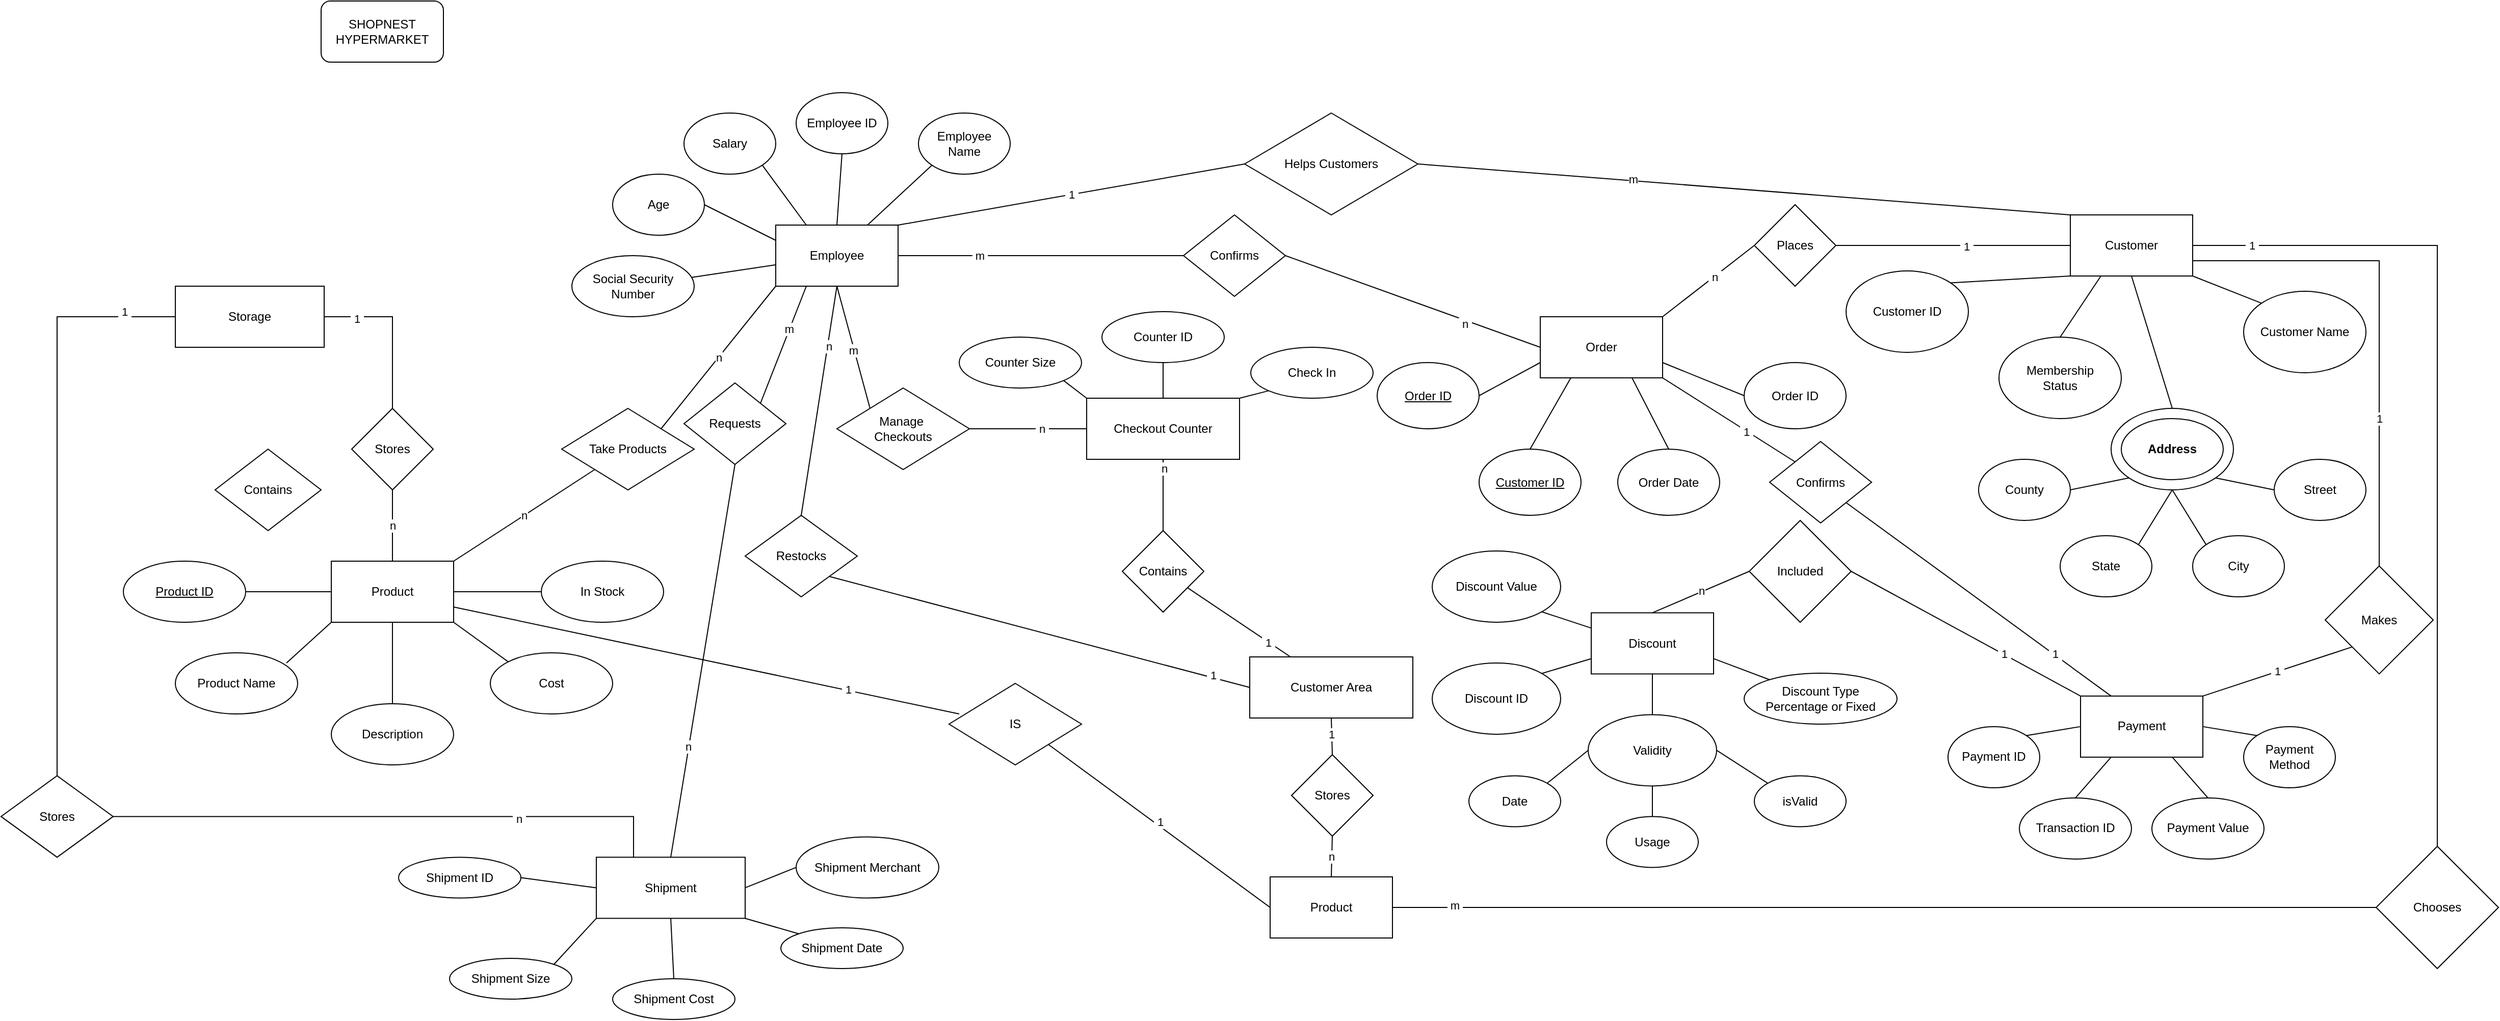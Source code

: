 <mxfile version="26.2.9">
  <diagram id="C5RBs43oDa-KdzZeNtuy" name="Page-1">
    <mxGraphModel dx="2428" dy="2490" grid="1" gridSize="10" guides="1" tooltips="1" connect="1" arrows="1" fold="1" page="1" pageScale="1" pageWidth="827" pageHeight="1169" math="0" shadow="0">
      <root>
        <mxCell id="WIyWlLk6GJQsqaUBKTNV-0" />
        <mxCell id="WIyWlLk6GJQsqaUBKTNV-1" parent="WIyWlLk6GJQsqaUBKTNV-0" />
        <mxCell id="JDoU0mqT-Fxx7BkTyrQs-37" value="SHOPNEST&lt;div&gt;HYPERMARKET&lt;/div&gt;" style="rounded=1;whiteSpace=wrap;html=1;" parent="WIyWlLk6GJQsqaUBKTNV-1" vertex="1">
          <mxGeometry x="484" y="-10" width="120" height="60" as="geometry" />
        </mxCell>
        <mxCell id="JDoU0mqT-Fxx7BkTyrQs-38" value="Storage" style="rounded=0;whiteSpace=wrap;html=1;" parent="WIyWlLk6GJQsqaUBKTNV-1" vertex="1">
          <mxGeometry x="341" y="270" width="146" height="60" as="geometry" />
        </mxCell>
        <mxCell id="JDoU0mqT-Fxx7BkTyrQs-40" value="&lt;u&gt;Product ID&lt;/u&gt;" style="ellipse;whiteSpace=wrap;html=1;" parent="WIyWlLk6GJQsqaUBKTNV-1" vertex="1">
          <mxGeometry x="290" y="540" width="120" height="60" as="geometry" />
        </mxCell>
        <mxCell id="JDoU0mqT-Fxx7BkTyrQs-47" value="Product Name" style="ellipse;whiteSpace=wrap;html=1;" parent="WIyWlLk6GJQsqaUBKTNV-1" vertex="1">
          <mxGeometry x="341" y="630" width="120" height="60" as="geometry" />
        </mxCell>
        <mxCell id="JDoU0mqT-Fxx7BkTyrQs-48" value="Cost" style="ellipse;whiteSpace=wrap;html=1;" parent="WIyWlLk6GJQsqaUBKTNV-1" vertex="1">
          <mxGeometry x="650" y="630" width="120" height="60" as="geometry" />
        </mxCell>
        <mxCell id="JDoU0mqT-Fxx7BkTyrQs-49" value="In Stock" style="ellipse;whiteSpace=wrap;html=1;" parent="WIyWlLk6GJQsqaUBKTNV-1" vertex="1">
          <mxGeometry x="700" y="540" width="120" height="60" as="geometry" />
        </mxCell>
        <mxCell id="JDoU0mqT-Fxx7BkTyrQs-50" value="Description" style="ellipse;whiteSpace=wrap;html=1;" parent="WIyWlLk6GJQsqaUBKTNV-1" vertex="1">
          <mxGeometry x="494" y="680" width="120" height="60" as="geometry" />
        </mxCell>
        <mxCell id="JDoU0mqT-Fxx7BkTyrQs-74" style="rounded=0;orthogonalLoop=1;jettySize=auto;html=1;exitX=0.5;exitY=1;exitDx=0;exitDy=0;entryX=0.5;entryY=0;entryDx=0;entryDy=0;endArrow=none;startFill=0;" parent="WIyWlLk6GJQsqaUBKTNV-1" source="JDoU0mqT-Fxx7BkTyrQs-58" target="JDoU0mqT-Fxx7BkTyrQs-60" edge="1">
          <mxGeometry relative="1" as="geometry" />
        </mxCell>
        <mxCell id="JDoU0mqT-Fxx7BkTyrQs-170" style="edgeStyle=orthogonalEdgeStyle;rounded=0;orthogonalLoop=1;jettySize=auto;html=1;exitX=1;exitY=0.5;exitDx=0;exitDy=0;endArrow=none;startFill=0;entryX=0.5;entryY=0;entryDx=0;entryDy=0;" parent="WIyWlLk6GJQsqaUBKTNV-1" source="JDoU0mqT-Fxx7BkTyrQs-58" target="JDoU0mqT-Fxx7BkTyrQs-172" edge="1">
          <mxGeometry relative="1" as="geometry">
            <mxPoint x="2560" y="770.0" as="targetPoint" />
          </mxGeometry>
        </mxCell>
        <mxCell id="JDoU0mqT-Fxx7BkTyrQs-173" value="&amp;nbsp;1&amp;nbsp;" style="edgeLabel;html=1;align=center;verticalAlign=middle;resizable=0;points=[];" parent="JDoU0mqT-Fxx7BkTyrQs-170" vertex="1" connectable="0">
          <mxGeometry x="-0.861" relative="1" as="geometry">
            <mxPoint as="offset" />
          </mxGeometry>
        </mxCell>
        <mxCell id="wQeboseZfG4OELj0lx4l-31" style="edgeStyle=orthogonalEdgeStyle;rounded=0;orthogonalLoop=1;jettySize=auto;html=1;exitX=1;exitY=0.75;exitDx=0;exitDy=0;entryX=0.5;entryY=0;entryDx=0;entryDy=0;endArrow=none;startFill=0;" edge="1" parent="WIyWlLk6GJQsqaUBKTNV-1" source="JDoU0mqT-Fxx7BkTyrQs-58" target="wQeboseZfG4OELj0lx4l-30">
          <mxGeometry relative="1" as="geometry" />
        </mxCell>
        <mxCell id="wQeboseZfG4OELj0lx4l-33" value="1" style="edgeLabel;html=1;align=center;verticalAlign=middle;resizable=0;points=[];" vertex="1" connectable="0" parent="wQeboseZfG4OELj0lx4l-31">
          <mxGeometry x="0.598" y="5" relative="1" as="geometry">
            <mxPoint x="-5" y="-48" as="offset" />
          </mxGeometry>
        </mxCell>
        <mxCell id="JDoU0mqT-Fxx7BkTyrQs-58" value="Customer" style="rounded=0;whiteSpace=wrap;html=1;" parent="WIyWlLk6GJQsqaUBKTNV-1" vertex="1">
          <mxGeometry x="2200" y="200" width="120" height="60" as="geometry" />
        </mxCell>
        <mxCell id="JDoU0mqT-Fxx7BkTyrQs-63" value="" style="group" parent="WIyWlLk6GJQsqaUBKTNV-1" vertex="1" connectable="0">
          <mxGeometry x="2240" y="390" width="120" height="80" as="geometry" />
        </mxCell>
        <mxCell id="JDoU0mqT-Fxx7BkTyrQs-60" value="" style="ellipse;whiteSpace=wrap;html=1;fontStyle=1" parent="JDoU0mqT-Fxx7BkTyrQs-63" vertex="1">
          <mxGeometry width="120" height="80" as="geometry" />
        </mxCell>
        <mxCell id="JDoU0mqT-Fxx7BkTyrQs-59" value="Address" style="ellipse;whiteSpace=wrap;html=1;fontStyle=1" parent="JDoU0mqT-Fxx7BkTyrQs-63" vertex="1">
          <mxGeometry x="10" y="10" width="100" height="60" as="geometry" />
        </mxCell>
        <mxCell id="JDoU0mqT-Fxx7BkTyrQs-64" value="Street" style="ellipse;whiteSpace=wrap;html=1;" parent="WIyWlLk6GJQsqaUBKTNV-1" vertex="1">
          <mxGeometry x="2400" y="440" width="90" height="60" as="geometry" />
        </mxCell>
        <mxCell id="JDoU0mqT-Fxx7BkTyrQs-67" value="State" style="ellipse;whiteSpace=wrap;html=1;" parent="WIyWlLk6GJQsqaUBKTNV-1" vertex="1">
          <mxGeometry x="2190" y="515" width="90" height="60" as="geometry" />
        </mxCell>
        <mxCell id="JDoU0mqT-Fxx7BkTyrQs-68" value="City" style="ellipse;whiteSpace=wrap;html=1;" parent="WIyWlLk6GJQsqaUBKTNV-1" vertex="1">
          <mxGeometry x="2320" y="515" width="90" height="60" as="geometry" />
        </mxCell>
        <mxCell id="JDoU0mqT-Fxx7BkTyrQs-69" value="County" style="ellipse;whiteSpace=wrap;html=1;" parent="WIyWlLk6GJQsqaUBKTNV-1" vertex="1">
          <mxGeometry x="2110" y="440" width="90" height="60" as="geometry" />
        </mxCell>
        <mxCell id="JDoU0mqT-Fxx7BkTyrQs-70" value="" style="endArrow=none;html=1;rounded=0;exitX=0;exitY=1;exitDx=0;exitDy=0;entryX=1;entryY=0.5;entryDx=0;entryDy=0;startFill=0;" parent="WIyWlLk6GJQsqaUBKTNV-1" source="JDoU0mqT-Fxx7BkTyrQs-60" target="JDoU0mqT-Fxx7BkTyrQs-69" edge="1">
          <mxGeometry width="50" height="50" relative="1" as="geometry">
            <mxPoint x="1970" y="610" as="sourcePoint" />
            <mxPoint x="2020" y="560" as="targetPoint" />
          </mxGeometry>
        </mxCell>
        <mxCell id="JDoU0mqT-Fxx7BkTyrQs-71" value="" style="endArrow=none;html=1;rounded=0;exitX=1;exitY=1;exitDx=0;exitDy=0;entryX=0;entryY=0.5;entryDx=0;entryDy=0;startFill=0;" parent="WIyWlLk6GJQsqaUBKTNV-1" source="JDoU0mqT-Fxx7BkTyrQs-60" target="JDoU0mqT-Fxx7BkTyrQs-64" edge="1">
          <mxGeometry width="50" height="50" relative="1" as="geometry">
            <mxPoint x="2250" y="650" as="sourcePoint" />
            <mxPoint x="2300" y="600" as="targetPoint" />
          </mxGeometry>
        </mxCell>
        <mxCell id="JDoU0mqT-Fxx7BkTyrQs-72" value="" style="endArrow=none;html=1;rounded=0;exitX=0.5;exitY=1;exitDx=0;exitDy=0;entryX=1;entryY=0;entryDx=0;entryDy=0;startFill=0;" parent="WIyWlLk6GJQsqaUBKTNV-1" source="JDoU0mqT-Fxx7BkTyrQs-60" target="JDoU0mqT-Fxx7BkTyrQs-67" edge="1">
          <mxGeometry width="50" height="50" relative="1" as="geometry">
            <mxPoint x="2260" y="660" as="sourcePoint" />
            <mxPoint x="2310" y="610" as="targetPoint" />
          </mxGeometry>
        </mxCell>
        <mxCell id="JDoU0mqT-Fxx7BkTyrQs-73" value="" style="endArrow=none;html=1;rounded=0;exitX=0.5;exitY=1;exitDx=0;exitDy=0;entryX=0;entryY=0;entryDx=0;entryDy=0;startFill=0;" parent="WIyWlLk6GJQsqaUBKTNV-1" source="JDoU0mqT-Fxx7BkTyrQs-60" target="JDoU0mqT-Fxx7BkTyrQs-68" edge="1">
          <mxGeometry width="50" height="50" relative="1" as="geometry">
            <mxPoint x="2290" y="710" as="sourcePoint" />
            <mxPoint x="2340" y="660" as="targetPoint" />
          </mxGeometry>
        </mxCell>
        <mxCell id="JDoU0mqT-Fxx7BkTyrQs-75" value="Customer ID" style="ellipse;whiteSpace=wrap;html=1;" parent="WIyWlLk6GJQsqaUBKTNV-1" vertex="1">
          <mxGeometry x="1980" y="255" width="120" height="80" as="geometry" />
        </mxCell>
        <mxCell id="JDoU0mqT-Fxx7BkTyrQs-77" value="" style="endArrow=none;html=1;rounded=0;exitX=0;exitY=1;exitDx=0;exitDy=0;entryX=1;entryY=0;entryDx=0;entryDy=0;startFill=0;" parent="WIyWlLk6GJQsqaUBKTNV-1" source="JDoU0mqT-Fxx7BkTyrQs-58" target="JDoU0mqT-Fxx7BkTyrQs-75" edge="1">
          <mxGeometry width="50" height="50" relative="1" as="geometry">
            <mxPoint x="2290" y="355" as="sourcePoint" />
            <mxPoint x="2340" y="305" as="targetPoint" />
          </mxGeometry>
        </mxCell>
        <mxCell id="JDoU0mqT-Fxx7BkTyrQs-78" value="Customer Name" style="ellipse;whiteSpace=wrap;html=1;" parent="WIyWlLk6GJQsqaUBKTNV-1" vertex="1">
          <mxGeometry x="2370" y="275" width="120" height="80" as="geometry" />
        </mxCell>
        <mxCell id="JDoU0mqT-Fxx7BkTyrQs-79" value="" style="endArrow=none;html=1;rounded=0;exitX=1;exitY=1;exitDx=0;exitDy=0;entryX=0;entryY=0;entryDx=0;entryDy=0;startFill=0;" parent="WIyWlLk6GJQsqaUBKTNV-1" source="JDoU0mqT-Fxx7BkTyrQs-58" target="JDoU0mqT-Fxx7BkTyrQs-78" edge="1">
          <mxGeometry width="50" height="50" relative="1" as="geometry">
            <mxPoint x="2380" y="275" as="sourcePoint" />
            <mxPoint x="2430" y="225" as="targetPoint" />
          </mxGeometry>
        </mxCell>
        <mxCell id="JDoU0mqT-Fxx7BkTyrQs-81" value="Product" style="rounded=0;whiteSpace=wrap;html=1;" parent="WIyWlLk6GJQsqaUBKTNV-1" vertex="1">
          <mxGeometry x="494" y="540" width="120" height="60" as="geometry" />
        </mxCell>
        <mxCell id="JDoU0mqT-Fxx7BkTyrQs-82" value="Stores" style="rhombus;whiteSpace=wrap;html=1;" parent="WIyWlLk6GJQsqaUBKTNV-1" vertex="1">
          <mxGeometry x="514" y="390" width="80" height="80" as="geometry" />
        </mxCell>
        <mxCell id="JDoU0mqT-Fxx7BkTyrQs-195" value="" style="rounded=0;orthogonalLoop=1;jettySize=auto;html=1;endArrow=none;startFill=0;" parent="WIyWlLk6GJQsqaUBKTNV-1" source="JDoU0mqT-Fxx7BkTyrQs-88" target="JDoU0mqT-Fxx7BkTyrQs-193" edge="1">
          <mxGeometry relative="1" as="geometry" />
        </mxCell>
        <mxCell id="JDoU0mqT-Fxx7BkTyrQs-88" value="Employee" style="rounded=0;whiteSpace=wrap;html=1;" parent="WIyWlLk6GJQsqaUBKTNV-1" vertex="1">
          <mxGeometry x="930" y="210" width="120" height="60" as="geometry" />
        </mxCell>
        <mxCell id="JDoU0mqT-Fxx7BkTyrQs-89" value="Customer Area" style="rounded=0;whiteSpace=wrap;html=1;" parent="WIyWlLk6GJQsqaUBKTNV-1" vertex="1">
          <mxGeometry x="1395" y="634" width="160" height="60" as="geometry" />
        </mxCell>
        <mxCell id="JDoU0mqT-Fxx7BkTyrQs-90" value="Take Products" style="rhombus;whiteSpace=wrap;html=1;" parent="WIyWlLk6GJQsqaUBKTNV-1" vertex="1">
          <mxGeometry x="720" y="390" width="130" height="80" as="geometry" />
        </mxCell>
        <mxCell id="JDoU0mqT-Fxx7BkTyrQs-92" value="" style="endArrow=none;html=1;rounded=0;entryX=1;entryY=0.5;entryDx=0;entryDy=0;exitX=0;exitY=0.5;exitDx=0;exitDy=0;" parent="WIyWlLk6GJQsqaUBKTNV-1" source="JDoU0mqT-Fxx7BkTyrQs-81" target="JDoU0mqT-Fxx7BkTyrQs-40" edge="1">
          <mxGeometry width="50" height="50" relative="1" as="geometry">
            <mxPoint x="450" y="620" as="sourcePoint" />
            <mxPoint x="500" y="570" as="targetPoint" />
          </mxGeometry>
        </mxCell>
        <mxCell id="JDoU0mqT-Fxx7BkTyrQs-93" value="" style="endArrow=none;html=1;rounded=0;entryX=0;entryY=1;entryDx=0;entryDy=0;" parent="WIyWlLk6GJQsqaUBKTNV-1" target="JDoU0mqT-Fxx7BkTyrQs-81" edge="1">
          <mxGeometry width="50" height="50" relative="1" as="geometry">
            <mxPoint x="450" y="640" as="sourcePoint" />
            <mxPoint x="490" y="600" as="targetPoint" />
          </mxGeometry>
        </mxCell>
        <mxCell id="JDoU0mqT-Fxx7BkTyrQs-94" value="" style="endArrow=none;html=1;rounded=0;entryX=0.5;entryY=1;entryDx=0;entryDy=0;exitX=0.5;exitY=0;exitDx=0;exitDy=0;" parent="WIyWlLk6GJQsqaUBKTNV-1" source="JDoU0mqT-Fxx7BkTyrQs-50" target="JDoU0mqT-Fxx7BkTyrQs-81" edge="1">
          <mxGeometry width="50" height="50" relative="1" as="geometry">
            <mxPoint x="490" y="710" as="sourcePoint" />
            <mxPoint x="540" y="660" as="targetPoint" />
          </mxGeometry>
        </mxCell>
        <mxCell id="JDoU0mqT-Fxx7BkTyrQs-95" value="" style="endArrow=none;html=1;rounded=0;entryX=1;entryY=0.5;entryDx=0;entryDy=0;exitX=0;exitY=0.5;exitDx=0;exitDy=0;" parent="WIyWlLk6GJQsqaUBKTNV-1" source="JDoU0mqT-Fxx7BkTyrQs-49" target="JDoU0mqT-Fxx7BkTyrQs-81" edge="1">
          <mxGeometry width="50" height="50" relative="1" as="geometry">
            <mxPoint x="590" y="650" as="sourcePoint" />
            <mxPoint x="640" y="600" as="targetPoint" />
          </mxGeometry>
        </mxCell>
        <mxCell id="JDoU0mqT-Fxx7BkTyrQs-96" value="" style="endArrow=none;html=1;rounded=0;entryX=1;entryY=1;entryDx=0;entryDy=0;exitX=0;exitY=0;exitDx=0;exitDy=0;" parent="WIyWlLk6GJQsqaUBKTNV-1" source="JDoU0mqT-Fxx7BkTyrQs-48" target="JDoU0mqT-Fxx7BkTyrQs-81" edge="1">
          <mxGeometry width="50" height="50" relative="1" as="geometry">
            <mxPoint x="560" y="690" as="sourcePoint" />
            <mxPoint x="610" y="640" as="targetPoint" />
          </mxGeometry>
        </mxCell>
        <mxCell id="JDoU0mqT-Fxx7BkTyrQs-97" value="n" style="endArrow=none;html=1;rounded=0;entryX=0.5;entryY=1;entryDx=0;entryDy=0;exitX=0.5;exitY=0;exitDx=0;exitDy=0;" parent="WIyWlLk6GJQsqaUBKTNV-1" source="JDoU0mqT-Fxx7BkTyrQs-81" target="JDoU0mqT-Fxx7BkTyrQs-82" edge="1">
          <mxGeometry width="50" height="50" relative="1" as="geometry">
            <mxPoint x="550" y="530" as="sourcePoint" />
            <mxPoint x="450" y="480" as="targetPoint" />
          </mxGeometry>
        </mxCell>
        <mxCell id="JDoU0mqT-Fxx7BkTyrQs-98" value="" style="endArrow=none;html=1;rounded=0;exitX=1;exitY=0.5;exitDx=0;exitDy=0;entryX=0.5;entryY=0;entryDx=0;entryDy=0;" parent="WIyWlLk6GJQsqaUBKTNV-1" source="JDoU0mqT-Fxx7BkTyrQs-38" target="JDoU0mqT-Fxx7BkTyrQs-82" edge="1">
          <mxGeometry width="50" height="50" relative="1" as="geometry">
            <mxPoint x="610" y="390" as="sourcePoint" />
            <mxPoint x="660" y="340" as="targetPoint" />
            <Array as="points">
              <mxPoint x="554" y="300" />
            </Array>
          </mxGeometry>
        </mxCell>
        <mxCell id="JDoU0mqT-Fxx7BkTyrQs-100" value="&amp;nbsp;1&amp;nbsp;" style="edgeLabel;html=1;align=center;verticalAlign=middle;resizable=0;points=[];" parent="JDoU0mqT-Fxx7BkTyrQs-98" vertex="1" connectable="0">
          <mxGeometry x="-0.595" y="-2" relative="1" as="geometry">
            <mxPoint as="offset" />
          </mxGeometry>
        </mxCell>
        <mxCell id="JDoU0mqT-Fxx7BkTyrQs-101" value="n" style="endArrow=none;html=1;rounded=0;exitX=1;exitY=0;exitDx=0;exitDy=0;entryX=0;entryY=1;entryDx=0;entryDy=0;" parent="WIyWlLk6GJQsqaUBKTNV-1" source="JDoU0mqT-Fxx7BkTyrQs-81" target="JDoU0mqT-Fxx7BkTyrQs-90" edge="1">
          <mxGeometry width="50" height="50" relative="1" as="geometry">
            <mxPoint x="710" y="500" as="sourcePoint" />
            <mxPoint x="760" y="450" as="targetPoint" />
          </mxGeometry>
        </mxCell>
        <mxCell id="JDoU0mqT-Fxx7BkTyrQs-102" value="n" style="endArrow=none;html=1;rounded=0;exitX=1;exitY=0;exitDx=0;exitDy=0;entryX=0;entryY=1;entryDx=0;entryDy=0;" parent="WIyWlLk6GJQsqaUBKTNV-1" edge="1">
          <mxGeometry width="50" height="50" relative="1" as="geometry">
            <mxPoint x="817.5" y="410" as="sourcePoint" />
            <mxPoint x="930.0" y="270" as="targetPoint" />
          </mxGeometry>
        </mxCell>
        <mxCell id="JDoU0mqT-Fxx7BkTyrQs-103" value="Restocks" style="rhombus;whiteSpace=wrap;html=1;" parent="WIyWlLk6GJQsqaUBKTNV-1" vertex="1">
          <mxGeometry x="900" y="495" width="110" height="80" as="geometry" />
        </mxCell>
        <mxCell id="JDoU0mqT-Fxx7BkTyrQs-104" value="" style="endArrow=none;html=1;rounded=0;entryX=0.5;entryY=1;entryDx=0;entryDy=0;exitX=0.5;exitY=0;exitDx=0;exitDy=0;" parent="WIyWlLk6GJQsqaUBKTNV-1" source="JDoU0mqT-Fxx7BkTyrQs-103" target="JDoU0mqT-Fxx7BkTyrQs-88" edge="1">
          <mxGeometry width="50" height="50" relative="1" as="geometry">
            <mxPoint x="710" y="500" as="sourcePoint" />
            <mxPoint x="760" y="450" as="targetPoint" />
          </mxGeometry>
        </mxCell>
        <mxCell id="JDoU0mqT-Fxx7BkTyrQs-168" value="n" style="edgeLabel;html=1;align=center;verticalAlign=middle;resizable=0;points=[];" parent="JDoU0mqT-Fxx7BkTyrQs-104" vertex="1" connectable="0">
          <mxGeometry x="0.495" y="-4" relative="1" as="geometry">
            <mxPoint x="-3" y="1" as="offset" />
          </mxGeometry>
        </mxCell>
        <mxCell id="JDoU0mqT-Fxx7BkTyrQs-174" style="edgeStyle=orthogonalEdgeStyle;rounded=0;orthogonalLoop=1;jettySize=auto;html=1;exitX=1;exitY=0.5;exitDx=0;exitDy=0;entryX=0;entryY=0.5;entryDx=0;entryDy=0;endArrow=none;startFill=0;" parent="WIyWlLk6GJQsqaUBKTNV-1" source="JDoU0mqT-Fxx7BkTyrQs-108" target="JDoU0mqT-Fxx7BkTyrQs-172" edge="1">
          <mxGeometry relative="1" as="geometry" />
        </mxCell>
        <mxCell id="JDoU0mqT-Fxx7BkTyrQs-175" value="&amp;nbsp;m&amp;nbsp;" style="edgeLabel;html=1;align=center;verticalAlign=middle;resizable=0;points=[];" parent="JDoU0mqT-Fxx7BkTyrQs-174" vertex="1" connectable="0">
          <mxGeometry x="-0.874" y="2" relative="1" as="geometry">
            <mxPoint as="offset" />
          </mxGeometry>
        </mxCell>
        <mxCell id="JDoU0mqT-Fxx7BkTyrQs-108" value="Product" style="rounded=0;whiteSpace=wrap;html=1;" parent="WIyWlLk6GJQsqaUBKTNV-1" vertex="1">
          <mxGeometry x="1415" y="850" width="120" height="60" as="geometry" />
        </mxCell>
        <mxCell id="JDoU0mqT-Fxx7BkTyrQs-109" value="IS" style="rhombus;whiteSpace=wrap;html=1;" parent="WIyWlLk6GJQsqaUBKTNV-1" vertex="1">
          <mxGeometry x="1100" y="660" width="130" height="80" as="geometry" />
        </mxCell>
        <mxCell id="JDoU0mqT-Fxx7BkTyrQs-110" value="" style="endArrow=none;html=1;rounded=0;exitX=1;exitY=1;exitDx=0;exitDy=0;entryX=0;entryY=0.5;entryDx=0;entryDy=0;" parent="WIyWlLk6GJQsqaUBKTNV-1" source="JDoU0mqT-Fxx7BkTyrQs-109" target="JDoU0mqT-Fxx7BkTyrQs-108" edge="1">
          <mxGeometry width="50" height="50" relative="1" as="geometry">
            <mxPoint x="960" y="690" as="sourcePoint" />
            <mxPoint x="1010" y="640" as="targetPoint" />
          </mxGeometry>
        </mxCell>
        <mxCell id="JDoU0mqT-Fxx7BkTyrQs-111" value="&amp;nbsp;1&amp;nbsp;" style="edgeLabel;html=1;align=center;verticalAlign=middle;resizable=0;points=[];" parent="JDoU0mqT-Fxx7BkTyrQs-110" vertex="1" connectable="0">
          <mxGeometry x="-0.015" y="4" relative="1" as="geometry">
            <mxPoint as="offset" />
          </mxGeometry>
        </mxCell>
        <mxCell id="JDoU0mqT-Fxx7BkTyrQs-112" value="" style="endArrow=none;html=1;rounded=0;exitX=0.077;exitY=0.375;exitDx=0;exitDy=0;entryX=1;entryY=0.75;entryDx=0;entryDy=0;exitPerimeter=0;" parent="WIyWlLk6GJQsqaUBKTNV-1" source="JDoU0mqT-Fxx7BkTyrQs-109" target="JDoU0mqT-Fxx7BkTyrQs-81" edge="1">
          <mxGeometry width="50" height="50" relative="1" as="geometry">
            <mxPoint x="960" y="690" as="sourcePoint" />
            <mxPoint x="1010" y="640" as="targetPoint" />
          </mxGeometry>
        </mxCell>
        <mxCell id="JDoU0mqT-Fxx7BkTyrQs-113" value="&amp;nbsp;1&amp;nbsp;" style="edgeLabel;html=1;align=center;verticalAlign=middle;resizable=0;points=[];" parent="JDoU0mqT-Fxx7BkTyrQs-112" vertex="1" connectable="0">
          <mxGeometry x="-0.559" y="-1" relative="1" as="geometry">
            <mxPoint as="offset" />
          </mxGeometry>
        </mxCell>
        <mxCell id="JDoU0mqT-Fxx7BkTyrQs-114" value="" style="endArrow=none;html=1;rounded=0;entryX=0.5;entryY=1;entryDx=0;entryDy=0;exitX=0.5;exitY=0;exitDx=0;exitDy=0;" parent="WIyWlLk6GJQsqaUBKTNV-1" source="JDoU0mqT-Fxx7BkTyrQs-122" target="JDoU0mqT-Fxx7BkTyrQs-89" edge="1">
          <mxGeometry width="50" height="50" relative="1" as="geometry">
            <mxPoint x="1265" y="820" as="sourcePoint" />
            <mxPoint x="1315" y="770" as="targetPoint" />
          </mxGeometry>
        </mxCell>
        <mxCell id="JDoU0mqT-Fxx7BkTyrQs-123" value="1" style="edgeLabel;html=1;align=center;verticalAlign=middle;resizable=0;points=[];" parent="JDoU0mqT-Fxx7BkTyrQs-114" vertex="1" connectable="0">
          <mxGeometry x="0.854" relative="1" as="geometry">
            <mxPoint y="13" as="offset" />
          </mxGeometry>
        </mxCell>
        <mxCell id="JDoU0mqT-Fxx7BkTyrQs-115" value="Helps Customers" style="rhombus;whiteSpace=wrap;html=1;" parent="WIyWlLk6GJQsqaUBKTNV-1" vertex="1">
          <mxGeometry x="1390" y="100" width="170" height="100" as="geometry" />
        </mxCell>
        <mxCell id="JDoU0mqT-Fxx7BkTyrQs-116" value="&amp;nbsp;1&amp;nbsp;" style="endArrow=none;html=1;rounded=0;exitX=1;exitY=0;exitDx=0;exitDy=0;entryX=0;entryY=0.5;entryDx=0;entryDy=0;" parent="WIyWlLk6GJQsqaUBKTNV-1" source="JDoU0mqT-Fxx7BkTyrQs-88" target="JDoU0mqT-Fxx7BkTyrQs-115" edge="1">
          <mxGeometry width="50" height="50" relative="1" as="geometry">
            <mxPoint x="1030" y="480" as="sourcePoint" />
            <mxPoint x="1080" y="430" as="targetPoint" />
          </mxGeometry>
        </mxCell>
        <mxCell id="JDoU0mqT-Fxx7BkTyrQs-118" value="" style="endArrow=none;html=1;rounded=0;exitX=0;exitY=0;exitDx=0;exitDy=0;entryX=1;entryY=0.5;entryDx=0;entryDy=0;" parent="WIyWlLk6GJQsqaUBKTNV-1" source="JDoU0mqT-Fxx7BkTyrQs-58" target="JDoU0mqT-Fxx7BkTyrQs-115" edge="1">
          <mxGeometry width="50" height="50" relative="1" as="geometry">
            <mxPoint x="1225" y="890" as="sourcePoint" />
            <mxPoint x="1565" y="430" as="targetPoint" />
          </mxGeometry>
        </mxCell>
        <mxCell id="JDoU0mqT-Fxx7BkTyrQs-119" value="m" style="edgeLabel;html=1;align=center;verticalAlign=middle;resizable=0;points=[];" parent="JDoU0mqT-Fxx7BkTyrQs-118" vertex="1" connectable="0">
          <mxGeometry x="0.406" y="4" relative="1" as="geometry">
            <mxPoint x="21" y="-4" as="offset" />
          </mxGeometry>
        </mxCell>
        <mxCell id="JDoU0mqT-Fxx7BkTyrQs-125" value="" style="endArrow=none;html=1;rounded=0;entryX=0.5;entryY=1;entryDx=0;entryDy=0;exitX=0.5;exitY=0;exitDx=0;exitDy=0;" parent="WIyWlLk6GJQsqaUBKTNV-1" source="JDoU0mqT-Fxx7BkTyrQs-108" target="JDoU0mqT-Fxx7BkTyrQs-122" edge="1">
          <mxGeometry width="50" height="50" relative="1" as="geometry">
            <mxPoint x="1475" y="850" as="sourcePoint" />
            <mxPoint x="1475" y="694" as="targetPoint" />
          </mxGeometry>
        </mxCell>
        <mxCell id="JDoU0mqT-Fxx7BkTyrQs-127" value="n" style="edgeLabel;html=1;align=center;verticalAlign=middle;resizable=0;points=[];" parent="JDoU0mqT-Fxx7BkTyrQs-125" vertex="1" connectable="0">
          <mxGeometry x="-0.661" relative="1" as="geometry">
            <mxPoint y="-13" as="offset" />
          </mxGeometry>
        </mxCell>
        <mxCell id="JDoU0mqT-Fxx7BkTyrQs-122" value="Stores" style="rhombus;whiteSpace=wrap;html=1;" parent="WIyWlLk6GJQsqaUBKTNV-1" vertex="1">
          <mxGeometry x="1436" y="730" width="80" height="80" as="geometry" />
        </mxCell>
        <mxCell id="JDoU0mqT-Fxx7BkTyrQs-130" value="" style="endArrow=none;html=1;rounded=0;entryX=0.25;entryY=0;entryDx=0;entryDy=0;" parent="WIyWlLk6GJQsqaUBKTNV-1" source="JDoU0mqT-Fxx7BkTyrQs-133" target="JDoU0mqT-Fxx7BkTyrQs-89" edge="1">
          <mxGeometry width="50" height="50" relative="1" as="geometry">
            <mxPoint x="1761.134" y="822.709" as="sourcePoint" />
            <mxPoint x="1595" y="740" as="targetPoint" />
          </mxGeometry>
        </mxCell>
        <mxCell id="JDoU0mqT-Fxx7BkTyrQs-138" value="&amp;nbsp;1&amp;nbsp;" style="edgeLabel;html=1;align=center;verticalAlign=middle;resizable=0;points=[];" parent="JDoU0mqT-Fxx7BkTyrQs-130" vertex="1" connectable="0">
          <mxGeometry x="0.546" y="-1" relative="1" as="geometry">
            <mxPoint x="1" as="offset" />
          </mxGeometry>
        </mxCell>
        <mxCell id="JDoU0mqT-Fxx7BkTyrQs-131" value="Checkout Counter" style="rounded=0;whiteSpace=wrap;html=1;" parent="WIyWlLk6GJQsqaUBKTNV-1" vertex="1">
          <mxGeometry x="1235" y="380" width="150" height="60" as="geometry" />
        </mxCell>
        <mxCell id="JDoU0mqT-Fxx7BkTyrQs-132" value="" style="endArrow=none;html=1;rounded=0;entryX=0.5;entryY=0;entryDx=0;entryDy=0;" parent="WIyWlLk6GJQsqaUBKTNV-1" source="JDoU0mqT-Fxx7BkTyrQs-131" target="JDoU0mqT-Fxx7BkTyrQs-133" edge="1">
          <mxGeometry width="50" height="50" relative="1" as="geometry">
            <mxPoint x="1478" y="673" as="sourcePoint" />
            <mxPoint x="1320" y="574" as="targetPoint" />
          </mxGeometry>
        </mxCell>
        <mxCell id="JDoU0mqT-Fxx7BkTyrQs-141" value="&amp;nbsp;n&amp;nbsp;" style="edgeLabel;html=1;align=center;verticalAlign=middle;resizable=0;points=[];" parent="JDoU0mqT-Fxx7BkTyrQs-132" vertex="1" connectable="0">
          <mxGeometry x="-0.752" y="1" relative="1" as="geometry">
            <mxPoint as="offset" />
          </mxGeometry>
        </mxCell>
        <mxCell id="JDoU0mqT-Fxx7BkTyrQs-133" value="Contains" style="rhombus;whiteSpace=wrap;html=1;" parent="WIyWlLk6GJQsqaUBKTNV-1" vertex="1">
          <mxGeometry x="1270" y="510" width="80" height="80" as="geometry" />
        </mxCell>
        <mxCell id="JDoU0mqT-Fxx7BkTyrQs-137" value="" style="endArrow=none;html=1;rounded=0;exitX=1;exitY=1;exitDx=0;exitDy=0;entryX=0;entryY=0.5;entryDx=0;entryDy=0;" parent="WIyWlLk6GJQsqaUBKTNV-1" source="JDoU0mqT-Fxx7BkTyrQs-103" target="JDoU0mqT-Fxx7BkTyrQs-89" edge="1">
          <mxGeometry width="50" height="50" relative="1" as="geometry">
            <mxPoint x="1200" y="510" as="sourcePoint" />
            <mxPoint x="1250" y="460" as="targetPoint" />
          </mxGeometry>
        </mxCell>
        <mxCell id="JDoU0mqT-Fxx7BkTyrQs-169" value="&amp;nbsp;1&amp;nbsp;" style="edgeLabel;html=1;align=center;verticalAlign=middle;resizable=0;points=[];" parent="JDoU0mqT-Fxx7BkTyrQs-137" vertex="1" connectable="0">
          <mxGeometry x="0.822" y="3" relative="1" as="geometry">
            <mxPoint as="offset" />
          </mxGeometry>
        </mxCell>
        <mxCell id="JDoU0mqT-Fxx7BkTyrQs-139" value="Manage&amp;nbsp;&lt;div&gt;Checkouts&lt;/div&gt;" style="rhombus;whiteSpace=wrap;html=1;" parent="WIyWlLk6GJQsqaUBKTNV-1" vertex="1">
          <mxGeometry x="990" y="370" width="130" height="80" as="geometry" />
        </mxCell>
        <mxCell id="JDoU0mqT-Fxx7BkTyrQs-140" value="" style="endArrow=none;html=1;rounded=0;entryX=0.5;entryY=1;entryDx=0;entryDy=0;exitX=0;exitY=0;exitDx=0;exitDy=0;" parent="WIyWlLk6GJQsqaUBKTNV-1" source="JDoU0mqT-Fxx7BkTyrQs-139" target="JDoU0mqT-Fxx7BkTyrQs-88" edge="1">
          <mxGeometry width="50" height="50" relative="1" as="geometry">
            <mxPoint x="900" y="430" as="sourcePoint" />
            <mxPoint x="950" y="380" as="targetPoint" />
          </mxGeometry>
        </mxCell>
        <mxCell id="JDoU0mqT-Fxx7BkTyrQs-142" value="m" style="edgeLabel;html=1;align=center;verticalAlign=middle;resizable=0;points=[];" parent="JDoU0mqT-Fxx7BkTyrQs-140" vertex="1" connectable="0">
          <mxGeometry x="-0.04" y="1" relative="1" as="geometry">
            <mxPoint as="offset" />
          </mxGeometry>
        </mxCell>
        <mxCell id="JDoU0mqT-Fxx7BkTyrQs-143" value="" style="endArrow=none;html=1;rounded=0;exitX=1;exitY=0.5;exitDx=0;exitDy=0;entryX=0;entryY=0.5;entryDx=0;entryDy=0;" parent="WIyWlLk6GJQsqaUBKTNV-1" source="JDoU0mqT-Fxx7BkTyrQs-139" target="JDoU0mqT-Fxx7BkTyrQs-131" edge="1">
          <mxGeometry width="50" height="50" relative="1" as="geometry">
            <mxPoint x="1100" y="500" as="sourcePoint" />
            <mxPoint x="1150" y="450" as="targetPoint" />
          </mxGeometry>
        </mxCell>
        <mxCell id="JDoU0mqT-Fxx7BkTyrQs-144" value="&amp;nbsp;n&amp;nbsp;" style="edgeLabel;html=1;align=center;verticalAlign=middle;resizable=0;points=[];" parent="JDoU0mqT-Fxx7BkTyrQs-143" vertex="1" connectable="0">
          <mxGeometry x="0.223" relative="1" as="geometry">
            <mxPoint as="offset" />
          </mxGeometry>
        </mxCell>
        <mxCell id="JDoU0mqT-Fxx7BkTyrQs-145" value="Counter ID" style="ellipse;whiteSpace=wrap;html=1;" parent="WIyWlLk6GJQsqaUBKTNV-1" vertex="1">
          <mxGeometry x="1250" y="295" width="120" height="50" as="geometry" />
        </mxCell>
        <mxCell id="JDoU0mqT-Fxx7BkTyrQs-146" value="" style="endArrow=none;html=1;rounded=0;exitX=0.5;exitY=0;exitDx=0;exitDy=0;entryX=0.5;entryY=1;entryDx=0;entryDy=0;" parent="WIyWlLk6GJQsqaUBKTNV-1" source="JDoU0mqT-Fxx7BkTyrQs-131" target="JDoU0mqT-Fxx7BkTyrQs-145" edge="1">
          <mxGeometry width="50" height="50" relative="1" as="geometry">
            <mxPoint x="1310" y="370" as="sourcePoint" />
            <mxPoint x="1360" y="320" as="targetPoint" />
          </mxGeometry>
        </mxCell>
        <mxCell id="JDoU0mqT-Fxx7BkTyrQs-147" value="Order" style="rounded=0;whiteSpace=wrap;html=1;" parent="WIyWlLk6GJQsqaUBKTNV-1" vertex="1">
          <mxGeometry x="1680" y="300" width="120" height="60" as="geometry" />
        </mxCell>
        <mxCell id="JDoU0mqT-Fxx7BkTyrQs-148" value="Places" style="rhombus;whiteSpace=wrap;html=1;" parent="WIyWlLk6GJQsqaUBKTNV-1" vertex="1">
          <mxGeometry x="1890" y="190" width="80" height="80" as="geometry" />
        </mxCell>
        <mxCell id="JDoU0mqT-Fxx7BkTyrQs-149" value="&lt;u&gt;Order ID&lt;/u&gt;" style="ellipse;whiteSpace=wrap;html=1;" parent="WIyWlLk6GJQsqaUBKTNV-1" vertex="1">
          <mxGeometry x="1520" y="345" width="100" height="65" as="geometry" />
        </mxCell>
        <mxCell id="JDoU0mqT-Fxx7BkTyrQs-150" value="&lt;u&gt;Customer ID&lt;/u&gt;" style="ellipse;whiteSpace=wrap;html=1;" parent="WIyWlLk6GJQsqaUBKTNV-1" vertex="1">
          <mxGeometry x="1620" y="430" width="100" height="65" as="geometry" />
        </mxCell>
        <mxCell id="JDoU0mqT-Fxx7BkTyrQs-151" value="Order Date" style="ellipse;whiteSpace=wrap;html=1;" parent="WIyWlLk6GJQsqaUBKTNV-1" vertex="1">
          <mxGeometry x="1756" y="430" width="100" height="65" as="geometry" />
        </mxCell>
        <mxCell id="JDoU0mqT-Fxx7BkTyrQs-152" value="Order ID" style="ellipse;whiteSpace=wrap;html=1;" parent="WIyWlLk6GJQsqaUBKTNV-1" vertex="1">
          <mxGeometry x="1880" y="345" width="100" height="65" as="geometry" />
        </mxCell>
        <mxCell id="JDoU0mqT-Fxx7BkTyrQs-154" value="" style="endArrow=none;html=1;rounded=0;exitX=1;exitY=0.5;exitDx=0;exitDy=0;entryX=0;entryY=0.5;entryDx=0;entryDy=0;" parent="WIyWlLk6GJQsqaUBKTNV-1" source="JDoU0mqT-Fxx7BkTyrQs-148" target="JDoU0mqT-Fxx7BkTyrQs-58" edge="1">
          <mxGeometry width="50" height="50" relative="1" as="geometry">
            <mxPoint x="2080" y="255" as="sourcePoint" />
            <mxPoint x="2130" y="205" as="targetPoint" />
          </mxGeometry>
        </mxCell>
        <mxCell id="JDoU0mqT-Fxx7BkTyrQs-160" value="&amp;nbsp;1&amp;nbsp;" style="edgeLabel;html=1;align=center;verticalAlign=middle;resizable=0;points=[];" parent="JDoU0mqT-Fxx7BkTyrQs-154" vertex="1" connectable="0">
          <mxGeometry x="0.119" y="-1" relative="1" as="geometry">
            <mxPoint x="-1" as="offset" />
          </mxGeometry>
        </mxCell>
        <mxCell id="JDoU0mqT-Fxx7BkTyrQs-156" value="" style="endArrow=none;html=1;rounded=0;entryX=0;entryY=0.5;entryDx=0;entryDy=0;exitX=1;exitY=0;exitDx=0;exitDy=0;" parent="WIyWlLk6GJQsqaUBKTNV-1" source="JDoU0mqT-Fxx7BkTyrQs-147" target="JDoU0mqT-Fxx7BkTyrQs-148" edge="1">
          <mxGeometry width="50" height="50" relative="1" as="geometry">
            <mxPoint x="1856" y="320" as="sourcePoint" />
            <mxPoint x="1906" y="270" as="targetPoint" />
          </mxGeometry>
        </mxCell>
        <mxCell id="JDoU0mqT-Fxx7BkTyrQs-161" value="&amp;nbsp;n&amp;nbsp;" style="edgeLabel;html=1;align=center;verticalAlign=middle;resizable=0;points=[];" parent="JDoU0mqT-Fxx7BkTyrQs-156" vertex="1" connectable="0">
          <mxGeometry x="0.131" y="-1" relative="1" as="geometry">
            <mxPoint x="-1" as="offset" />
          </mxGeometry>
        </mxCell>
        <mxCell id="JDoU0mqT-Fxx7BkTyrQs-157" value="Confirms" style="rhombus;whiteSpace=wrap;html=1;" parent="WIyWlLk6GJQsqaUBKTNV-1" vertex="1">
          <mxGeometry x="1330" y="200" width="100" height="80" as="geometry" />
        </mxCell>
        <mxCell id="JDoU0mqT-Fxx7BkTyrQs-158" value="" style="endArrow=none;html=1;rounded=0;exitX=1;exitY=0.5;exitDx=0;exitDy=0;entryX=0;entryY=0.5;entryDx=0;entryDy=0;" parent="WIyWlLk6GJQsqaUBKTNV-1" source="JDoU0mqT-Fxx7BkTyrQs-88" target="JDoU0mqT-Fxx7BkTyrQs-157" edge="1">
          <mxGeometry width="50" height="50" relative="1" as="geometry">
            <mxPoint x="1130" y="290" as="sourcePoint" />
            <mxPoint x="1180" y="240" as="targetPoint" />
          </mxGeometry>
        </mxCell>
        <mxCell id="JDoU0mqT-Fxx7BkTyrQs-166" value="&amp;nbsp;m&amp;nbsp;" style="edgeLabel;html=1;align=center;verticalAlign=middle;resizable=0;points=[];" parent="JDoU0mqT-Fxx7BkTyrQs-158" vertex="1" connectable="0">
          <mxGeometry x="-0.428" relative="1" as="geometry">
            <mxPoint as="offset" />
          </mxGeometry>
        </mxCell>
        <mxCell id="JDoU0mqT-Fxx7BkTyrQs-159" value="" style="endArrow=none;html=1;rounded=0;exitX=1;exitY=0.5;exitDx=0;exitDy=0;entryX=0;entryY=0.5;entryDx=0;entryDy=0;" parent="WIyWlLk6GJQsqaUBKTNV-1" source="JDoU0mqT-Fxx7BkTyrQs-157" target="JDoU0mqT-Fxx7BkTyrQs-147" edge="1">
          <mxGeometry width="50" height="50" relative="1" as="geometry">
            <mxPoint x="1510" y="280" as="sourcePoint" />
            <mxPoint x="1560" y="230" as="targetPoint" />
          </mxGeometry>
        </mxCell>
        <mxCell id="JDoU0mqT-Fxx7BkTyrQs-167" value="&amp;nbsp;n&amp;nbsp;" style="edgeLabel;html=1;align=center;verticalAlign=middle;resizable=0;points=[];" parent="JDoU0mqT-Fxx7BkTyrQs-159" vertex="1" connectable="0">
          <mxGeometry x="0.412" y="-3" relative="1" as="geometry">
            <mxPoint as="offset" />
          </mxGeometry>
        </mxCell>
        <mxCell id="JDoU0mqT-Fxx7BkTyrQs-162" value="" style="endArrow=none;html=1;rounded=0;entryX=0;entryY=0.75;entryDx=0;entryDy=0;exitX=1;exitY=0.5;exitDx=0;exitDy=0;" parent="WIyWlLk6GJQsqaUBKTNV-1" source="JDoU0mqT-Fxx7BkTyrQs-149" target="JDoU0mqT-Fxx7BkTyrQs-147" edge="1">
          <mxGeometry width="50" height="50" relative="1" as="geometry">
            <mxPoint x="1620" y="400" as="sourcePoint" />
            <mxPoint x="1670" y="350" as="targetPoint" />
          </mxGeometry>
        </mxCell>
        <mxCell id="JDoU0mqT-Fxx7BkTyrQs-163" value="" style="endArrow=none;html=1;rounded=0;entryX=0.25;entryY=1;entryDx=0;entryDy=0;exitX=0.5;exitY=0;exitDx=0;exitDy=0;" parent="WIyWlLk6GJQsqaUBKTNV-1" source="JDoU0mqT-Fxx7BkTyrQs-150" target="JDoU0mqT-Fxx7BkTyrQs-147" edge="1">
          <mxGeometry width="50" height="50" relative="1" as="geometry">
            <mxPoint x="1670" y="470" as="sourcePoint" />
            <mxPoint x="1720" y="420" as="targetPoint" />
          </mxGeometry>
        </mxCell>
        <mxCell id="JDoU0mqT-Fxx7BkTyrQs-164" value="" style="endArrow=none;html=1;rounded=0;entryX=0.75;entryY=1;entryDx=0;entryDy=0;exitX=0.5;exitY=0;exitDx=0;exitDy=0;" parent="WIyWlLk6GJQsqaUBKTNV-1" source="JDoU0mqT-Fxx7BkTyrQs-151" target="JDoU0mqT-Fxx7BkTyrQs-147" edge="1">
          <mxGeometry width="50" height="50" relative="1" as="geometry">
            <mxPoint x="1780" y="430" as="sourcePoint" />
            <mxPoint x="1830" y="380" as="targetPoint" />
          </mxGeometry>
        </mxCell>
        <mxCell id="JDoU0mqT-Fxx7BkTyrQs-165" value="" style="endArrow=none;html=1;rounded=0;entryX=1;entryY=0.75;entryDx=0;entryDy=0;exitX=0;exitY=0.5;exitDx=0;exitDy=0;" parent="WIyWlLk6GJQsqaUBKTNV-1" source="JDoU0mqT-Fxx7BkTyrQs-152" target="JDoU0mqT-Fxx7BkTyrQs-147" edge="1">
          <mxGeometry width="50" height="50" relative="1" as="geometry">
            <mxPoint x="1900" y="530" as="sourcePoint" />
            <mxPoint x="1950" y="480" as="targetPoint" />
          </mxGeometry>
        </mxCell>
        <mxCell id="JDoU0mqT-Fxx7BkTyrQs-172" value="Chooses" style="rhombus;whiteSpace=wrap;html=1;" parent="WIyWlLk6GJQsqaUBKTNV-1" vertex="1">
          <mxGeometry x="2500" y="820" width="120" height="120" as="geometry" />
        </mxCell>
        <mxCell id="JDoU0mqT-Fxx7BkTyrQs-177" value="Discount" style="rounded=0;whiteSpace=wrap;html=1;" parent="WIyWlLk6GJQsqaUBKTNV-1" vertex="1">
          <mxGeometry x="1730" y="590.71" width="120" height="60" as="geometry" />
        </mxCell>
        <mxCell id="JDoU0mqT-Fxx7BkTyrQs-178" value="Validity" style="ellipse;whiteSpace=wrap;html=1;" parent="WIyWlLk6GJQsqaUBKTNV-1" vertex="1">
          <mxGeometry x="1727" y="690.71" width="126" height="70" as="geometry" />
        </mxCell>
        <mxCell id="JDoU0mqT-Fxx7BkTyrQs-180" value="Date" style="ellipse;whiteSpace=wrap;html=1;" parent="WIyWlLk6GJQsqaUBKTNV-1" vertex="1">
          <mxGeometry x="1610" y="750.71" width="90" height="50" as="geometry" />
        </mxCell>
        <mxCell id="JDoU0mqT-Fxx7BkTyrQs-182" value="Usage" style="ellipse;whiteSpace=wrap;html=1;" parent="WIyWlLk6GJQsqaUBKTNV-1" vertex="1">
          <mxGeometry x="1745" y="790.71" width="90" height="50" as="geometry" />
        </mxCell>
        <mxCell id="JDoU0mqT-Fxx7BkTyrQs-184" value="isValid" style="ellipse;whiteSpace=wrap;html=1;" parent="WIyWlLk6GJQsqaUBKTNV-1" vertex="1">
          <mxGeometry x="1890" y="750.71" width="90" height="50" as="geometry" />
        </mxCell>
        <mxCell id="JDoU0mqT-Fxx7BkTyrQs-185" value="" style="endArrow=none;html=1;rounded=0;entryX=0.5;entryY=1;entryDx=0;entryDy=0;exitX=0.5;exitY=0;exitDx=0;exitDy=0;" parent="WIyWlLk6GJQsqaUBKTNV-1" source="JDoU0mqT-Fxx7BkTyrQs-182" target="JDoU0mqT-Fxx7BkTyrQs-178" edge="1">
          <mxGeometry width="50" height="50" relative="1" as="geometry">
            <mxPoint x="1700" y="700.71" as="sourcePoint" />
            <mxPoint x="1750" y="650.71" as="targetPoint" />
          </mxGeometry>
        </mxCell>
        <mxCell id="JDoU0mqT-Fxx7BkTyrQs-186" value="" style="endArrow=none;html=1;rounded=0;exitX=1;exitY=0;exitDx=0;exitDy=0;entryX=0;entryY=0.5;entryDx=0;entryDy=0;" parent="WIyWlLk6GJQsqaUBKTNV-1" source="JDoU0mqT-Fxx7BkTyrQs-180" target="JDoU0mqT-Fxx7BkTyrQs-178" edge="1">
          <mxGeometry width="50" height="50" relative="1" as="geometry">
            <mxPoint x="1700" y="700.71" as="sourcePoint" />
            <mxPoint x="1750" y="650.71" as="targetPoint" />
          </mxGeometry>
        </mxCell>
        <mxCell id="JDoU0mqT-Fxx7BkTyrQs-187" value="" style="endArrow=none;html=1;rounded=0;exitX=1;exitY=0.5;exitDx=0;exitDy=0;entryX=0;entryY=0;entryDx=0;entryDy=0;" parent="WIyWlLk6GJQsqaUBKTNV-1" source="JDoU0mqT-Fxx7BkTyrQs-178" target="JDoU0mqT-Fxx7BkTyrQs-184" edge="1">
          <mxGeometry width="50" height="50" relative="1" as="geometry">
            <mxPoint x="1700" y="700.71" as="sourcePoint" />
            <mxPoint x="1750" y="650.71" as="targetPoint" />
          </mxGeometry>
        </mxCell>
        <mxCell id="JDoU0mqT-Fxx7BkTyrQs-188" value="Employee Name" style="ellipse;whiteSpace=wrap;html=1;" parent="WIyWlLk6GJQsqaUBKTNV-1" vertex="1">
          <mxGeometry x="1070" y="100" width="90" height="60" as="geometry" />
        </mxCell>
        <mxCell id="JDoU0mqT-Fxx7BkTyrQs-190" value="Employee ID" style="ellipse;whiteSpace=wrap;html=1;" parent="WIyWlLk6GJQsqaUBKTNV-1" vertex="1">
          <mxGeometry x="950" y="80" width="90" height="60" as="geometry" />
        </mxCell>
        <mxCell id="JDoU0mqT-Fxx7BkTyrQs-191" value="Salary" style="ellipse;whiteSpace=wrap;html=1;" parent="WIyWlLk6GJQsqaUBKTNV-1" vertex="1">
          <mxGeometry x="840" y="100" width="90" height="60" as="geometry" />
        </mxCell>
        <mxCell id="JDoU0mqT-Fxx7BkTyrQs-192" value="Age" style="ellipse;whiteSpace=wrap;html=1;" parent="WIyWlLk6GJQsqaUBKTNV-1" vertex="1">
          <mxGeometry x="770" y="160" width="90" height="60" as="geometry" />
        </mxCell>
        <mxCell id="JDoU0mqT-Fxx7BkTyrQs-193" value="Social Security&lt;div&gt;Number&lt;/div&gt;" style="ellipse;whiteSpace=wrap;html=1;" parent="WIyWlLk6GJQsqaUBKTNV-1" vertex="1">
          <mxGeometry x="730" y="240" width="120" height="60" as="geometry" />
        </mxCell>
        <mxCell id="JDoU0mqT-Fxx7BkTyrQs-197" value="" style="endArrow=none;html=1;rounded=0;entryX=0;entryY=0.25;entryDx=0;entryDy=0;exitX=1;exitY=0.5;exitDx=0;exitDy=0;" parent="WIyWlLk6GJQsqaUBKTNV-1" source="JDoU0mqT-Fxx7BkTyrQs-192" target="JDoU0mqT-Fxx7BkTyrQs-88" edge="1">
          <mxGeometry width="50" height="50" relative="1" as="geometry">
            <mxPoint x="800" y="130" as="sourcePoint" />
            <mxPoint x="850" y="80" as="targetPoint" />
          </mxGeometry>
        </mxCell>
        <mxCell id="JDoU0mqT-Fxx7BkTyrQs-198" value="" style="endArrow=none;html=1;rounded=0;entryX=1;entryY=1;entryDx=0;entryDy=0;exitX=0.25;exitY=0;exitDx=0;exitDy=0;" parent="WIyWlLk6GJQsqaUBKTNV-1" source="JDoU0mqT-Fxx7BkTyrQs-88" target="JDoU0mqT-Fxx7BkTyrQs-191" edge="1">
          <mxGeometry width="50" height="50" relative="1" as="geometry">
            <mxPoint x="930" y="210" as="sourcePoint" />
            <mxPoint x="980" y="160" as="targetPoint" />
          </mxGeometry>
        </mxCell>
        <mxCell id="JDoU0mqT-Fxx7BkTyrQs-199" value="" style="endArrow=none;html=1;rounded=0;exitX=0.5;exitY=0;exitDx=0;exitDy=0;entryX=0.5;entryY=1;entryDx=0;entryDy=0;" parent="WIyWlLk6GJQsqaUBKTNV-1" source="JDoU0mqT-Fxx7BkTyrQs-88" target="JDoU0mqT-Fxx7BkTyrQs-190" edge="1">
          <mxGeometry width="50" height="50" relative="1" as="geometry">
            <mxPoint x="980" y="160" as="sourcePoint" />
            <mxPoint x="1030" y="110" as="targetPoint" />
          </mxGeometry>
        </mxCell>
        <mxCell id="JDoU0mqT-Fxx7BkTyrQs-200" value="" style="endArrow=none;html=1;rounded=0;entryX=0;entryY=1;entryDx=0;entryDy=0;exitX=0.75;exitY=0;exitDx=0;exitDy=0;" parent="WIyWlLk6GJQsqaUBKTNV-1" source="JDoU0mqT-Fxx7BkTyrQs-88" target="JDoU0mqT-Fxx7BkTyrQs-188" edge="1">
          <mxGeometry width="50" height="50" relative="1" as="geometry">
            <mxPoint x="950" y="200" as="sourcePoint" />
            <mxPoint x="1000" y="150" as="targetPoint" />
          </mxGeometry>
        </mxCell>
        <mxCell id="JDoU0mqT-Fxx7BkTyrQs-201" value="" style="endArrow=none;html=1;rounded=0;entryX=0.5;entryY=1;entryDx=0;entryDy=0;exitX=0.5;exitY=0;exitDx=0;exitDy=0;" parent="WIyWlLk6GJQsqaUBKTNV-1" source="JDoU0mqT-Fxx7BkTyrQs-178" target="JDoU0mqT-Fxx7BkTyrQs-177" edge="1">
          <mxGeometry width="50" height="50" relative="1" as="geometry">
            <mxPoint x="1670" y="740.71" as="sourcePoint" />
            <mxPoint x="1720" y="690.71" as="targetPoint" />
          </mxGeometry>
        </mxCell>
        <mxCell id="JDoU0mqT-Fxx7BkTyrQs-202" value="Included" style="rhombus;whiteSpace=wrap;html=1;" parent="WIyWlLk6GJQsqaUBKTNV-1" vertex="1">
          <mxGeometry x="1885" y="500" width="100" height="100" as="geometry" />
        </mxCell>
        <mxCell id="JDoU0mqT-Fxx7BkTyrQs-203" value="" style="endArrow=none;html=1;rounded=0;exitX=0.5;exitY=0;exitDx=0;exitDy=0;entryX=0;entryY=0.5;entryDx=0;entryDy=0;" parent="WIyWlLk6GJQsqaUBKTNV-1" source="JDoU0mqT-Fxx7BkTyrQs-177" target="JDoU0mqT-Fxx7BkTyrQs-202" edge="1">
          <mxGeometry width="50" height="50" relative="1" as="geometry">
            <mxPoint x="1900" y="550" as="sourcePoint" />
            <mxPoint x="1950" y="500" as="targetPoint" />
          </mxGeometry>
        </mxCell>
        <mxCell id="JDoU0mqT-Fxx7BkTyrQs-206" value="n" style="edgeLabel;html=1;align=center;verticalAlign=middle;resizable=0;points=[];" parent="JDoU0mqT-Fxx7BkTyrQs-203" vertex="1" connectable="0">
          <mxGeometry x="0.018" y="1" relative="1" as="geometry">
            <mxPoint as="offset" />
          </mxGeometry>
        </mxCell>
        <mxCell id="JDoU0mqT-Fxx7BkTyrQs-204" value="" style="endArrow=none;html=1;rounded=0;exitX=0;exitY=0;exitDx=0;exitDy=0;entryX=1;entryY=0.5;entryDx=0;entryDy=0;" parent="WIyWlLk6GJQsqaUBKTNV-1" source="wQeboseZfG4OELj0lx4l-16" target="JDoU0mqT-Fxx7BkTyrQs-202" edge="1">
          <mxGeometry width="50" height="50" relative="1" as="geometry">
            <mxPoint x="1850" y="460" as="sourcePoint" />
            <mxPoint x="1900" y="410" as="targetPoint" />
          </mxGeometry>
        </mxCell>
        <mxCell id="JDoU0mqT-Fxx7BkTyrQs-205" value="&amp;nbsp;1&amp;nbsp;" style="edgeLabel;html=1;align=center;verticalAlign=middle;resizable=0;points=[];" parent="JDoU0mqT-Fxx7BkTyrQs-204" vertex="1" connectable="0">
          <mxGeometry x="-0.329" relative="1" as="geometry">
            <mxPoint y="-1" as="offset" />
          </mxGeometry>
        </mxCell>
        <mxCell id="JDoU0mqT-Fxx7BkTyrQs-208" value="Discount ID" style="ellipse;whiteSpace=wrap;html=1;" parent="WIyWlLk6GJQsqaUBKTNV-1" vertex="1">
          <mxGeometry x="1574" y="640" width="126" height="70" as="geometry" />
        </mxCell>
        <mxCell id="JDoU0mqT-Fxx7BkTyrQs-209" value="" style="endArrow=none;html=1;rounded=0;entryX=0;entryY=0.75;entryDx=0;entryDy=0;exitX=1;exitY=0;exitDx=0;exitDy=0;" parent="WIyWlLk6GJQsqaUBKTNV-1" source="JDoU0mqT-Fxx7BkTyrQs-208" target="JDoU0mqT-Fxx7BkTyrQs-177" edge="1">
          <mxGeometry width="50" height="50" relative="1" as="geometry">
            <mxPoint x="1580" y="650" as="sourcePoint" />
            <mxPoint x="1630" y="600" as="targetPoint" />
          </mxGeometry>
        </mxCell>
        <mxCell id="JDoU0mqT-Fxx7BkTyrQs-211" value="&lt;div&gt;Discount Type&lt;/div&gt;Percentage or Fixed" style="ellipse;whiteSpace=wrap;html=1;" parent="WIyWlLk6GJQsqaUBKTNV-1" vertex="1">
          <mxGeometry x="1880" y="650" width="150" height="50" as="geometry" />
        </mxCell>
        <mxCell id="JDoU0mqT-Fxx7BkTyrQs-212" value="Discount Value" style="ellipse;whiteSpace=wrap;html=1;" parent="WIyWlLk6GJQsqaUBKTNV-1" vertex="1">
          <mxGeometry x="1574" y="530" width="126" height="70" as="geometry" />
        </mxCell>
        <mxCell id="JDoU0mqT-Fxx7BkTyrQs-213" value="" style="endArrow=none;html=1;rounded=0;exitX=1;exitY=1;exitDx=0;exitDy=0;entryX=0;entryY=0.25;entryDx=0;entryDy=0;" parent="WIyWlLk6GJQsqaUBKTNV-1" source="JDoU0mqT-Fxx7BkTyrQs-212" target="JDoU0mqT-Fxx7BkTyrQs-177" edge="1">
          <mxGeometry width="50" height="50" relative="1" as="geometry">
            <mxPoint x="1970" y="710" as="sourcePoint" />
            <mxPoint x="2020" y="660" as="targetPoint" />
          </mxGeometry>
        </mxCell>
        <mxCell id="JDoU0mqT-Fxx7BkTyrQs-215" value="" style="endArrow=none;html=1;rounded=0;exitX=1;exitY=0.75;exitDx=0;exitDy=0;" parent="WIyWlLk6GJQsqaUBKTNV-1" source="JDoU0mqT-Fxx7BkTyrQs-177" target="JDoU0mqT-Fxx7BkTyrQs-211" edge="1">
          <mxGeometry width="50" height="50" relative="1" as="geometry">
            <mxPoint x="1970" y="710" as="sourcePoint" />
            <mxPoint x="2020" y="660" as="targetPoint" />
          </mxGeometry>
        </mxCell>
        <mxCell id="JDoU0mqT-Fxx7BkTyrQs-216" value="Shipment" style="rounded=0;whiteSpace=wrap;html=1;" parent="WIyWlLk6GJQsqaUBKTNV-1" vertex="1">
          <mxGeometry x="754" y="830.71" width="146" height="60" as="geometry" />
        </mxCell>
        <mxCell id="JDoU0mqT-Fxx7BkTyrQs-217" value="Contains" style="rhombus;whiteSpace=wrap;html=1;" parent="WIyWlLk6GJQsqaUBKTNV-1" vertex="1">
          <mxGeometry x="380" y="430" width="104" height="80" as="geometry" />
        </mxCell>
        <mxCell id="JDoU0mqT-Fxx7BkTyrQs-218" value="Shipment Merchant" style="ellipse;whiteSpace=wrap;html=1;" parent="WIyWlLk6GJQsqaUBKTNV-1" vertex="1">
          <mxGeometry x="950" y="810.71" width="140" height="60" as="geometry" />
        </mxCell>
        <mxCell id="JDoU0mqT-Fxx7BkTyrQs-219" value="Shipment Date" style="ellipse;whiteSpace=wrap;html=1;" parent="WIyWlLk6GJQsqaUBKTNV-1" vertex="1">
          <mxGeometry x="935" y="900" width="120" height="40" as="geometry" />
        </mxCell>
        <mxCell id="JDoU0mqT-Fxx7BkTyrQs-220" value="Shipment Cost" style="ellipse;whiteSpace=wrap;html=1;" parent="WIyWlLk6GJQsqaUBKTNV-1" vertex="1">
          <mxGeometry x="770" y="950" width="120" height="40" as="geometry" />
        </mxCell>
        <mxCell id="JDoU0mqT-Fxx7BkTyrQs-221" value="Shipment ID" style="ellipse;whiteSpace=wrap;html=1;" parent="WIyWlLk6GJQsqaUBKTNV-1" vertex="1">
          <mxGeometry x="560" y="830.71" width="120" height="40" as="geometry" />
        </mxCell>
        <mxCell id="JDoU0mqT-Fxx7BkTyrQs-222" value="Shipment Size" style="ellipse;whiteSpace=wrap;html=1;" parent="WIyWlLk6GJQsqaUBKTNV-1" vertex="1">
          <mxGeometry x="610" y="930" width="120" height="40" as="geometry" />
        </mxCell>
        <mxCell id="JDoU0mqT-Fxx7BkTyrQs-224" value="" style="endArrow=none;html=1;rounded=0;entryX=0;entryY=0.5;entryDx=0;entryDy=0;exitX=1;exitY=0.5;exitDx=0;exitDy=0;" parent="WIyWlLk6GJQsqaUBKTNV-1" source="JDoU0mqT-Fxx7BkTyrQs-221" target="JDoU0mqT-Fxx7BkTyrQs-216" edge="1">
          <mxGeometry width="50" height="50" relative="1" as="geometry">
            <mxPoint x="660" y="910" as="sourcePoint" />
            <mxPoint x="710" y="860" as="targetPoint" />
          </mxGeometry>
        </mxCell>
        <mxCell id="JDoU0mqT-Fxx7BkTyrQs-225" value="" style="endArrow=none;html=1;rounded=0;entryX=0;entryY=1;entryDx=0;entryDy=0;exitX=1;exitY=0;exitDx=0;exitDy=0;" parent="WIyWlLk6GJQsqaUBKTNV-1" source="JDoU0mqT-Fxx7BkTyrQs-222" target="JDoU0mqT-Fxx7BkTyrQs-216" edge="1">
          <mxGeometry width="50" height="50" relative="1" as="geometry">
            <mxPoint x="710" y="940" as="sourcePoint" />
            <mxPoint x="760" y="890" as="targetPoint" />
          </mxGeometry>
        </mxCell>
        <mxCell id="JDoU0mqT-Fxx7BkTyrQs-226" value="" style="endArrow=none;html=1;rounded=0;entryX=0.5;entryY=1;entryDx=0;entryDy=0;exitX=0.5;exitY=0;exitDx=0;exitDy=0;" parent="WIyWlLk6GJQsqaUBKTNV-1" source="JDoU0mqT-Fxx7BkTyrQs-220" target="JDoU0mqT-Fxx7BkTyrQs-216" edge="1">
          <mxGeometry width="50" height="50" relative="1" as="geometry">
            <mxPoint x="760" y="970" as="sourcePoint" />
            <mxPoint x="810" y="920" as="targetPoint" />
          </mxGeometry>
        </mxCell>
        <mxCell id="JDoU0mqT-Fxx7BkTyrQs-227" value="" style="endArrow=none;html=1;rounded=0;entryX=1;entryY=1;entryDx=0;entryDy=0;exitX=0;exitY=0;exitDx=0;exitDy=0;" parent="WIyWlLk6GJQsqaUBKTNV-1" source="JDoU0mqT-Fxx7BkTyrQs-219" target="JDoU0mqT-Fxx7BkTyrQs-216" edge="1">
          <mxGeometry width="50" height="50" relative="1" as="geometry">
            <mxPoint x="870" y="980" as="sourcePoint" />
            <mxPoint x="920" y="930" as="targetPoint" />
          </mxGeometry>
        </mxCell>
        <mxCell id="JDoU0mqT-Fxx7BkTyrQs-228" value="" style="endArrow=none;html=1;rounded=0;entryX=0;entryY=0.5;entryDx=0;entryDy=0;exitX=1;exitY=0.5;exitDx=0;exitDy=0;" parent="WIyWlLk6GJQsqaUBKTNV-1" source="JDoU0mqT-Fxx7BkTyrQs-216" target="JDoU0mqT-Fxx7BkTyrQs-218" edge="1">
          <mxGeometry width="50" height="50" relative="1" as="geometry">
            <mxPoint x="900" y="910.71" as="sourcePoint" />
            <mxPoint x="970.711" y="860.71" as="targetPoint" />
          </mxGeometry>
        </mxCell>
        <mxCell id="wQeboseZfG4OELj0lx4l-0" value="Requests" style="rhombus;whiteSpace=wrap;html=1;" vertex="1" parent="WIyWlLk6GJQsqaUBKTNV-1">
          <mxGeometry x="840" y="365" width="100" height="80" as="geometry" />
        </mxCell>
        <mxCell id="wQeboseZfG4OELj0lx4l-1" value="" style="endArrow=none;html=1;rounded=0;entryX=0.25;entryY=1;entryDx=0;entryDy=0;exitX=1;exitY=0;exitDx=0;exitDy=0;" edge="1" parent="WIyWlLk6GJQsqaUBKTNV-1" source="wQeboseZfG4OELj0lx4l-0" target="JDoU0mqT-Fxx7BkTyrQs-88">
          <mxGeometry width="50" height="50" relative="1" as="geometry">
            <mxPoint x="790" y="570" as="sourcePoint" />
            <mxPoint x="840" y="520" as="targetPoint" />
          </mxGeometry>
        </mxCell>
        <mxCell id="wQeboseZfG4OELj0lx4l-7" value="&amp;nbsp;m&amp;nbsp;" style="edgeLabel;html=1;align=center;verticalAlign=middle;resizable=0;points=[];" vertex="1" connectable="0" parent="wQeboseZfG4OELj0lx4l-1">
          <mxGeometry x="0.265" y="1" relative="1" as="geometry">
            <mxPoint as="offset" />
          </mxGeometry>
        </mxCell>
        <mxCell id="wQeboseZfG4OELj0lx4l-2" value="Counter Size" style="ellipse;whiteSpace=wrap;html=1;" vertex="1" parent="WIyWlLk6GJQsqaUBKTNV-1">
          <mxGeometry x="1110" y="320" width="120" height="50" as="geometry" />
        </mxCell>
        <mxCell id="wQeboseZfG4OELj0lx4l-3" value="" style="endArrow=none;html=1;rounded=0;entryX=0;entryY=0;entryDx=0;entryDy=0;exitX=1;exitY=1;exitDx=0;exitDy=0;" edge="1" parent="WIyWlLk6GJQsqaUBKTNV-1" source="wQeboseZfG4OELj0lx4l-2" target="JDoU0mqT-Fxx7BkTyrQs-131">
          <mxGeometry width="50" height="50" relative="1" as="geometry">
            <mxPoint x="1080" y="630" as="sourcePoint" />
            <mxPoint x="1130" y="580" as="targetPoint" />
          </mxGeometry>
        </mxCell>
        <mxCell id="wQeboseZfG4OELj0lx4l-5" value="Check In" style="ellipse;whiteSpace=wrap;html=1;" vertex="1" parent="WIyWlLk6GJQsqaUBKTNV-1">
          <mxGeometry x="1396" y="330" width="120" height="50" as="geometry" />
        </mxCell>
        <mxCell id="wQeboseZfG4OELj0lx4l-6" value="" style="endArrow=none;html=1;rounded=0;entryX=0;entryY=1;entryDx=0;entryDy=0;exitX=1;exitY=0;exitDx=0;exitDy=0;" edge="1" parent="WIyWlLk6GJQsqaUBKTNV-1" source="JDoU0mqT-Fxx7BkTyrQs-131" target="wQeboseZfG4OELj0lx4l-5">
          <mxGeometry width="50" height="50" relative="1" as="geometry">
            <mxPoint x="1410" y="670" as="sourcePoint" />
            <mxPoint x="1460" y="620" as="targetPoint" />
          </mxGeometry>
        </mxCell>
        <mxCell id="wQeboseZfG4OELj0lx4l-8" value="" style="endArrow=none;html=1;rounded=0;entryX=0.5;entryY=1;entryDx=0;entryDy=0;exitX=0.5;exitY=0;exitDx=0;exitDy=0;" edge="1" parent="WIyWlLk6GJQsqaUBKTNV-1" source="JDoU0mqT-Fxx7BkTyrQs-216" target="wQeboseZfG4OELj0lx4l-0">
          <mxGeometry width="50" height="50" relative="1" as="geometry">
            <mxPoint x="810" y="720" as="sourcePoint" />
            <mxPoint x="860" y="670" as="targetPoint" />
          </mxGeometry>
        </mxCell>
        <mxCell id="wQeboseZfG4OELj0lx4l-9" value="n" style="edgeLabel;html=1;align=center;verticalAlign=middle;resizable=0;points=[];" vertex="1" connectable="0" parent="wQeboseZfG4OELj0lx4l-8">
          <mxGeometry x="-0.437" y="1" relative="1" as="geometry">
            <mxPoint as="offset" />
          </mxGeometry>
        </mxCell>
        <mxCell id="wQeboseZfG4OELj0lx4l-11" style="edgeStyle=orthogonalEdgeStyle;rounded=0;orthogonalLoop=1;jettySize=auto;html=1;exitX=1;exitY=0.5;exitDx=0;exitDy=0;entryX=0.25;entryY=0;entryDx=0;entryDy=0;endArrow=none;startFill=0;" edge="1" parent="WIyWlLk6GJQsqaUBKTNV-1" source="wQeboseZfG4OELj0lx4l-10" target="JDoU0mqT-Fxx7BkTyrQs-216">
          <mxGeometry relative="1" as="geometry" />
        </mxCell>
        <mxCell id="wQeboseZfG4OELj0lx4l-14" value="&amp;nbsp;n&amp;nbsp;" style="edgeLabel;html=1;align=center;verticalAlign=middle;resizable=0;points=[];" vertex="1" connectable="0" parent="wQeboseZfG4OELj0lx4l-11">
          <mxGeometry x="0.444" y="-2" relative="1" as="geometry">
            <mxPoint as="offset" />
          </mxGeometry>
        </mxCell>
        <mxCell id="wQeboseZfG4OELj0lx4l-13" style="edgeStyle=orthogonalEdgeStyle;rounded=0;orthogonalLoop=1;jettySize=auto;html=1;exitX=0.5;exitY=0;exitDx=0;exitDy=0;entryX=0;entryY=0.5;entryDx=0;entryDy=0;endArrow=none;startFill=0;" edge="1" parent="WIyWlLk6GJQsqaUBKTNV-1" source="wQeboseZfG4OELj0lx4l-10" target="JDoU0mqT-Fxx7BkTyrQs-38">
          <mxGeometry relative="1" as="geometry" />
        </mxCell>
        <mxCell id="wQeboseZfG4OELj0lx4l-15" value="&amp;nbsp;1&amp;nbsp;" style="edgeLabel;html=1;align=center;verticalAlign=middle;resizable=0;points=[];" vertex="1" connectable="0" parent="wQeboseZfG4OELj0lx4l-13">
          <mxGeometry x="0.824" y="5" relative="1" as="geometry">
            <mxPoint x="-1" as="offset" />
          </mxGeometry>
        </mxCell>
        <mxCell id="wQeboseZfG4OELj0lx4l-10" value="Stores" style="rhombus;whiteSpace=wrap;html=1;" vertex="1" parent="WIyWlLk6GJQsqaUBKTNV-1">
          <mxGeometry x="170" y="750.71" width="110" height="80" as="geometry" />
        </mxCell>
        <mxCell id="wQeboseZfG4OELj0lx4l-16" value="Payment" style="rounded=0;whiteSpace=wrap;html=1;" vertex="1" parent="WIyWlLk6GJQsqaUBKTNV-1">
          <mxGeometry x="2210" y="672.44" width="120" height="60" as="geometry" />
        </mxCell>
        <mxCell id="wQeboseZfG4OELj0lx4l-17" value="Payment ID" style="ellipse;whiteSpace=wrap;html=1;" vertex="1" parent="WIyWlLk6GJQsqaUBKTNV-1">
          <mxGeometry x="2080" y="702.44" width="90" height="60" as="geometry" />
        </mxCell>
        <mxCell id="wQeboseZfG4OELj0lx4l-18" value="Transaction ID" style="ellipse;whiteSpace=wrap;html=1;" vertex="1" parent="WIyWlLk6GJQsqaUBKTNV-1">
          <mxGeometry x="2150" y="772.44" width="110" height="60" as="geometry" />
        </mxCell>
        <mxCell id="wQeboseZfG4OELj0lx4l-19" value="Payment Value" style="ellipse;whiteSpace=wrap;html=1;" vertex="1" parent="WIyWlLk6GJQsqaUBKTNV-1">
          <mxGeometry x="2280" y="772.44" width="110" height="60" as="geometry" />
        </mxCell>
        <mxCell id="wQeboseZfG4OELj0lx4l-20" value="Payment Method" style="ellipse;whiteSpace=wrap;html=1;" vertex="1" parent="WIyWlLk6GJQsqaUBKTNV-1">
          <mxGeometry x="2370" y="702.44" width="90" height="60" as="geometry" />
        </mxCell>
        <mxCell id="wQeboseZfG4OELj0lx4l-21" value="" style="endArrow=none;html=1;rounded=0;entryX=0;entryY=0.5;entryDx=0;entryDy=0;exitX=1;exitY=0;exitDx=0;exitDy=0;" edge="1" parent="WIyWlLk6GJQsqaUBKTNV-1" source="wQeboseZfG4OELj0lx4l-17" target="wQeboseZfG4OELj0lx4l-16">
          <mxGeometry width="50" height="50" relative="1" as="geometry">
            <mxPoint x="2050" y="872.44" as="sourcePoint" />
            <mxPoint x="2100" y="822.44" as="targetPoint" />
          </mxGeometry>
        </mxCell>
        <mxCell id="wQeboseZfG4OELj0lx4l-22" value="" style="endArrow=none;html=1;rounded=0;entryX=0.25;entryY=1;entryDx=0;entryDy=0;exitX=0.5;exitY=0;exitDx=0;exitDy=0;" edge="1" parent="WIyWlLk6GJQsqaUBKTNV-1" source="wQeboseZfG4OELj0lx4l-18" target="wQeboseZfG4OELj0lx4l-16">
          <mxGeometry width="50" height="50" relative="1" as="geometry">
            <mxPoint x="2160" y="822.44" as="sourcePoint" />
            <mxPoint x="2210" y="772.44" as="targetPoint" />
          </mxGeometry>
        </mxCell>
        <mxCell id="wQeboseZfG4OELj0lx4l-23" value="" style="endArrow=none;html=1;rounded=0;entryX=0.75;entryY=1;entryDx=0;entryDy=0;exitX=0.5;exitY=0;exitDx=0;exitDy=0;" edge="1" parent="WIyWlLk6GJQsqaUBKTNV-1" source="wQeboseZfG4OELj0lx4l-19" target="wQeboseZfG4OELj0lx4l-16">
          <mxGeometry width="50" height="50" relative="1" as="geometry">
            <mxPoint x="2280" y="922.44" as="sourcePoint" />
            <mxPoint x="2330" y="872.44" as="targetPoint" />
          </mxGeometry>
        </mxCell>
        <mxCell id="wQeboseZfG4OELj0lx4l-24" value="" style="endArrow=none;html=1;rounded=0;entryX=1;entryY=0.5;entryDx=0;entryDy=0;exitX=0;exitY=0;exitDx=0;exitDy=0;" edge="1" parent="WIyWlLk6GJQsqaUBKTNV-1" source="wQeboseZfG4OELj0lx4l-20" target="wQeboseZfG4OELj0lx4l-16">
          <mxGeometry width="50" height="50" relative="1" as="geometry">
            <mxPoint x="2360" y="712.44" as="sourcePoint" />
            <mxPoint x="2410" y="662.44" as="targetPoint" />
          </mxGeometry>
        </mxCell>
        <mxCell id="wQeboseZfG4OELj0lx4l-25" value="Confirms" style="rhombus;whiteSpace=wrap;html=1;" vertex="1" parent="WIyWlLk6GJQsqaUBKTNV-1">
          <mxGeometry x="1905" y="422.5" width="100" height="80" as="geometry" />
        </mxCell>
        <mxCell id="wQeboseZfG4OELj0lx4l-26" value="" style="endArrow=none;html=1;rounded=0;entryX=1;entryY=1;entryDx=0;entryDy=0;exitX=0.25;exitY=0;exitDx=0;exitDy=0;" edge="1" parent="WIyWlLk6GJQsqaUBKTNV-1" source="wQeboseZfG4OELj0lx4l-16" target="wQeboseZfG4OELj0lx4l-25">
          <mxGeometry width="50" height="50" relative="1" as="geometry">
            <mxPoint x="1810" y="650" as="sourcePoint" />
            <mxPoint x="1860" y="600" as="targetPoint" />
          </mxGeometry>
        </mxCell>
        <mxCell id="wQeboseZfG4OELj0lx4l-28" value="&amp;nbsp;1&amp;nbsp;" style="edgeLabel;html=1;align=center;verticalAlign=middle;resizable=0;points=[];" vertex="1" connectable="0" parent="wQeboseZfG4OELj0lx4l-26">
          <mxGeometry x="-0.572" y="-1" relative="1" as="geometry">
            <mxPoint as="offset" />
          </mxGeometry>
        </mxCell>
        <mxCell id="wQeboseZfG4OELj0lx4l-27" value="" style="endArrow=none;html=1;rounded=0;entryX=0;entryY=0;entryDx=0;entryDy=0;exitX=1;exitY=1;exitDx=0;exitDy=0;" edge="1" parent="WIyWlLk6GJQsqaUBKTNV-1" source="JDoU0mqT-Fxx7BkTyrQs-147" target="wQeboseZfG4OELj0lx4l-25">
          <mxGeometry width="50" height="50" relative="1" as="geometry">
            <mxPoint x="1940" y="500" as="sourcePoint" />
            <mxPoint x="1990" y="450" as="targetPoint" />
          </mxGeometry>
        </mxCell>
        <mxCell id="wQeboseZfG4OELj0lx4l-29" value="&amp;nbsp;1&amp;nbsp;" style="edgeLabel;html=1;align=center;verticalAlign=middle;resizable=0;points=[];" vertex="1" connectable="0" parent="wQeboseZfG4OELj0lx4l-27">
          <mxGeometry x="0.253" relative="1" as="geometry">
            <mxPoint y="1" as="offset" />
          </mxGeometry>
        </mxCell>
        <mxCell id="wQeboseZfG4OELj0lx4l-30" value="Makes" style="rhombus;whiteSpace=wrap;html=1;" vertex="1" parent="WIyWlLk6GJQsqaUBKTNV-1">
          <mxGeometry x="2450" y="544.71" width="106" height="106" as="geometry" />
        </mxCell>
        <mxCell id="wQeboseZfG4OELj0lx4l-32" value="&amp;nbsp;1&amp;nbsp;" style="endArrow=none;html=1;rounded=0;entryX=0;entryY=1;entryDx=0;entryDy=0;exitX=1;exitY=0;exitDx=0;exitDy=0;" edge="1" parent="WIyWlLk6GJQsqaUBKTNV-1" source="wQeboseZfG4OELj0lx4l-16" target="wQeboseZfG4OELj0lx4l-30">
          <mxGeometry width="50" height="50" relative="1" as="geometry">
            <mxPoint x="2420" y="670" as="sourcePoint" />
            <mxPoint x="2470" y="620" as="targetPoint" />
          </mxGeometry>
        </mxCell>
        <mxCell id="wQeboseZfG4OELj0lx4l-34" value="Membership&lt;div&gt;Status&lt;/div&gt;" style="ellipse;whiteSpace=wrap;html=1;" vertex="1" parent="WIyWlLk6GJQsqaUBKTNV-1">
          <mxGeometry x="2130" y="320" width="120" height="80" as="geometry" />
        </mxCell>
        <mxCell id="wQeboseZfG4OELj0lx4l-35" value="" style="endArrow=none;html=1;rounded=0;entryX=0.25;entryY=1;entryDx=0;entryDy=0;exitX=0.5;exitY=0;exitDx=0;exitDy=0;" edge="1" parent="WIyWlLk6GJQsqaUBKTNV-1" source="wQeboseZfG4OELj0lx4l-34" target="JDoU0mqT-Fxx7BkTyrQs-58">
          <mxGeometry width="50" height="50" relative="1" as="geometry">
            <mxPoint x="2070" y="380" as="sourcePoint" />
            <mxPoint x="2120" y="330" as="targetPoint" />
          </mxGeometry>
        </mxCell>
      </root>
    </mxGraphModel>
  </diagram>
</mxfile>
